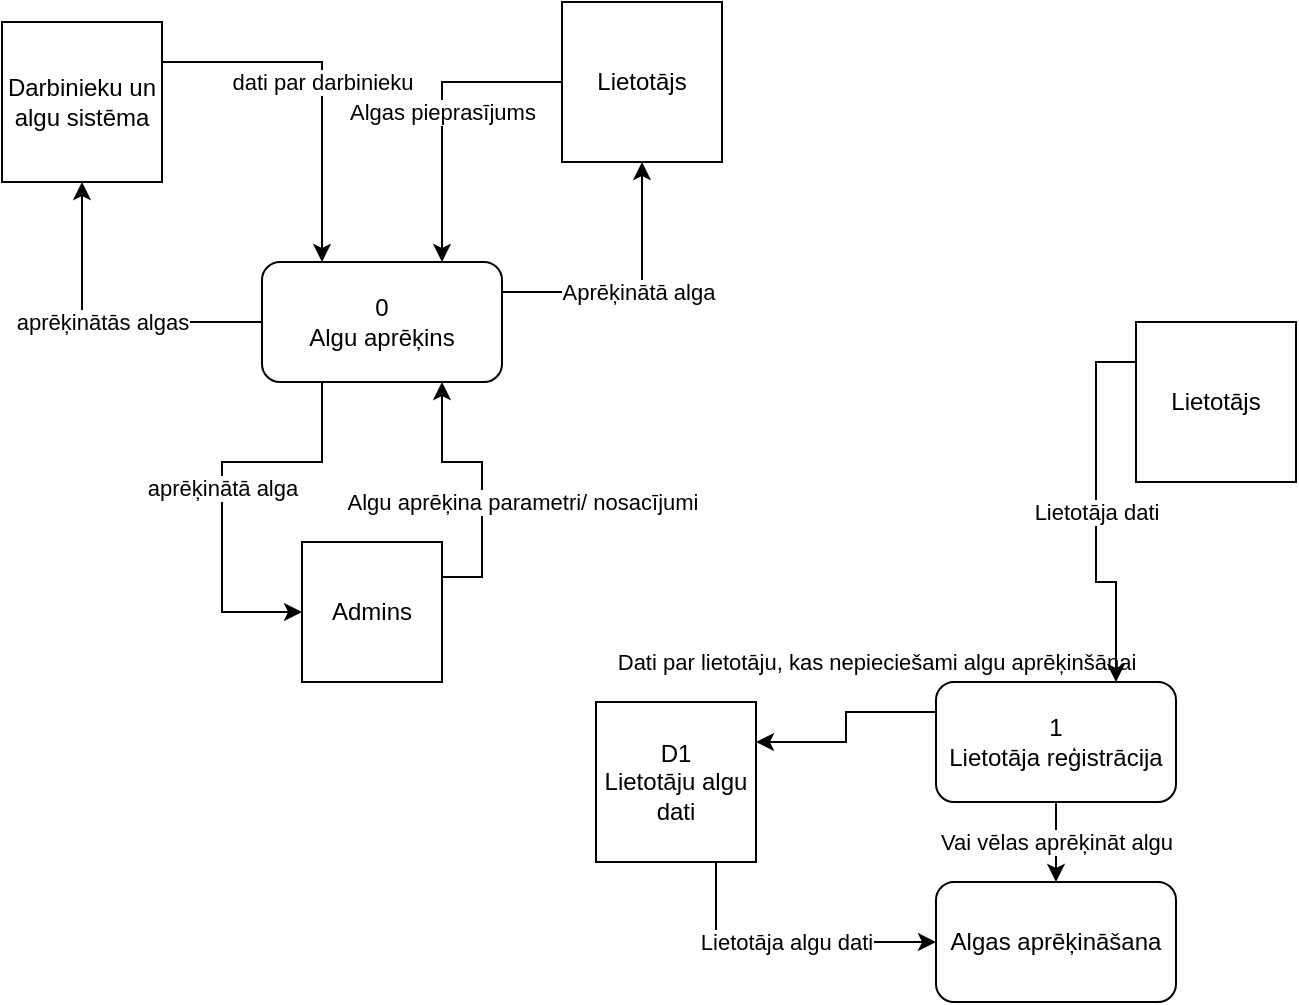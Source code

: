 <mxfile version="10.4.2" type="github"><diagram id="9gU_bmAs9LUeb24aSoqS" name="Page-1"><mxGraphModel dx="1010" dy="550" grid="1" gridSize="10" guides="1" tooltips="1" connect="1" arrows="1" fold="1" page="1" pageScale="1" pageWidth="827" pageHeight="1169" math="0" shadow="0"><root><mxCell id="0"/><mxCell id="1" parent="0"/><mxCell id="I-Zjqk1EnUFDiZhF1_fz-6" value="Algas pieprasījums" style="edgeStyle=orthogonalEdgeStyle;rounded=0;orthogonalLoop=1;jettySize=auto;html=1;exitX=0;exitY=0.5;exitDx=0;exitDy=0;entryX=0.75;entryY=0;entryDx=0;entryDy=0;" edge="1" parent="1" source="I-Zjqk1EnUFDiZhF1_fz-1" target="I-Zjqk1EnUFDiZhF1_fz-2"><mxGeometry relative="1" as="geometry"/></mxCell><mxCell id="I-Zjqk1EnUFDiZhF1_fz-1" value="Lietotājs" style="whiteSpace=wrap;html=1;aspect=fixed;" vertex="1" parent="1"><mxGeometry x="333" y="40" width="80" height="80" as="geometry"/></mxCell><mxCell id="I-Zjqk1EnUFDiZhF1_fz-5" value="Aprēķinātā alga" style="edgeStyle=orthogonalEdgeStyle;rounded=0;orthogonalLoop=1;jettySize=auto;html=1;exitX=1;exitY=0.25;exitDx=0;exitDy=0;" edge="1" parent="1" source="I-Zjqk1EnUFDiZhF1_fz-2" target="I-Zjqk1EnUFDiZhF1_fz-1"><mxGeometry relative="1" as="geometry"/></mxCell><mxCell id="I-Zjqk1EnUFDiZhF1_fz-9" value="aprēķinātās algas" style="edgeStyle=orthogonalEdgeStyle;rounded=0;orthogonalLoop=1;jettySize=auto;html=1;exitX=0;exitY=0.5;exitDx=0;exitDy=0;" edge="1" parent="1" source="I-Zjqk1EnUFDiZhF1_fz-2" target="I-Zjqk1EnUFDiZhF1_fz-4"><mxGeometry relative="1" as="geometry"/></mxCell><mxCell id="I-Zjqk1EnUFDiZhF1_fz-12" value="aprēķinātā alga" style="edgeStyle=orthogonalEdgeStyle;rounded=0;orthogonalLoop=1;jettySize=auto;html=1;exitX=0.25;exitY=1;exitDx=0;exitDy=0;entryX=0;entryY=0.5;entryDx=0;entryDy=0;" edge="1" parent="1" source="I-Zjqk1EnUFDiZhF1_fz-2" target="I-Zjqk1EnUFDiZhF1_fz-10"><mxGeometry relative="1" as="geometry"/></mxCell><mxCell id="I-Zjqk1EnUFDiZhF1_fz-2" value="&lt;span&gt;0&lt;/span&gt;&lt;br&gt;&lt;span&gt;Algu aprēķins&lt;/span&gt;" style="rounded=1;whiteSpace=wrap;html=1;" vertex="1" parent="1"><mxGeometry x="183" y="170" width="120" height="60" as="geometry"/></mxCell><mxCell id="I-Zjqk1EnUFDiZhF1_fz-8" value="dati par darbinieku" style="edgeStyle=orthogonalEdgeStyle;rounded=0;orthogonalLoop=1;jettySize=auto;html=1;exitX=1;exitY=0.25;exitDx=0;exitDy=0;entryX=0.25;entryY=0;entryDx=0;entryDy=0;" edge="1" parent="1" source="I-Zjqk1EnUFDiZhF1_fz-4" target="I-Zjqk1EnUFDiZhF1_fz-2"><mxGeometry relative="1" as="geometry"/></mxCell><mxCell id="I-Zjqk1EnUFDiZhF1_fz-4" value="Darbinieku un algu sistēma" style="whiteSpace=wrap;html=1;aspect=fixed;" vertex="1" parent="1"><mxGeometry x="53" y="50" width="80" height="80" as="geometry"/></mxCell><mxCell id="I-Zjqk1EnUFDiZhF1_fz-11" value="Algu aprēķina parametri/ nosacījumi" style="edgeStyle=orthogonalEdgeStyle;rounded=0;orthogonalLoop=1;jettySize=auto;html=1;exitX=1;exitY=0.25;exitDx=0;exitDy=0;entryX=0.75;entryY=1;entryDx=0;entryDy=0;" edge="1" parent="1" source="I-Zjqk1EnUFDiZhF1_fz-10" target="I-Zjqk1EnUFDiZhF1_fz-2"><mxGeometry x="-0.159" y="-20" relative="1" as="geometry"><mxPoint as="offset"/></mxGeometry></mxCell><mxCell id="I-Zjqk1EnUFDiZhF1_fz-10" value="Admins" style="rounded=0;whiteSpace=wrap;html=1;" vertex="1" parent="1"><mxGeometry x="203" y="310" width="70" height="70" as="geometry"/></mxCell><mxCell id="I-Zjqk1EnUFDiZhF1_fz-17" value="Dati par lietotāju, kas nepieciešami algu aprēķinšānai" style="edgeStyle=orthogonalEdgeStyle;rounded=0;orthogonalLoop=1;jettySize=auto;html=1;exitX=0;exitY=0.25;exitDx=0;exitDy=0;entryX=1;entryY=0.25;entryDx=0;entryDy=0;" edge="1" parent="1" source="I-Zjqk1EnUFDiZhF1_fz-13" target="I-Zjqk1EnUFDiZhF1_fz-16"><mxGeometry x="-0.429" y="-25" relative="1" as="geometry"><mxPoint as="offset"/></mxGeometry></mxCell><mxCell id="I-Zjqk1EnUFDiZhF1_fz-21" value="Vai vēlas aprēķināt algu" style="edgeStyle=orthogonalEdgeStyle;rounded=0;orthogonalLoop=1;jettySize=auto;html=1;exitX=0.5;exitY=1;exitDx=0;exitDy=0;entryX=0.5;entryY=0;entryDx=0;entryDy=0;" edge="1" parent="1" source="I-Zjqk1EnUFDiZhF1_fz-13" target="I-Zjqk1EnUFDiZhF1_fz-20"><mxGeometry relative="1" as="geometry"/></mxCell><mxCell id="I-Zjqk1EnUFDiZhF1_fz-13" value="1&lt;br&gt;Lietotāja reģistrācija&lt;br&gt;" style="rounded=1;whiteSpace=wrap;html=1;" vertex="1" parent="1"><mxGeometry x="520" y="380" width="120" height="60" as="geometry"/></mxCell><mxCell id="I-Zjqk1EnUFDiZhF1_fz-15" value="Lietotāja dati" style="edgeStyle=orthogonalEdgeStyle;rounded=0;orthogonalLoop=1;jettySize=auto;html=1;exitX=0;exitY=0.25;exitDx=0;exitDy=0;entryX=0.75;entryY=0;entryDx=0;entryDy=0;" edge="1" parent="1" source="I-Zjqk1EnUFDiZhF1_fz-14" target="I-Zjqk1EnUFDiZhF1_fz-13"><mxGeometry relative="1" as="geometry"><mxPoint x="610" y="370" as="targetPoint"/></mxGeometry></mxCell><mxCell id="I-Zjqk1EnUFDiZhF1_fz-14" value="Lietotājs" style="whiteSpace=wrap;html=1;aspect=fixed;" vertex="1" parent="1"><mxGeometry x="620" y="200" width="80" height="80" as="geometry"/></mxCell><mxCell id="I-Zjqk1EnUFDiZhF1_fz-22" value="Lietotāja algu dati" style="edgeStyle=orthogonalEdgeStyle;rounded=0;orthogonalLoop=1;jettySize=auto;html=1;exitX=0.75;exitY=1;exitDx=0;exitDy=0;entryX=0;entryY=0.5;entryDx=0;entryDy=0;" edge="1" parent="1" source="I-Zjqk1EnUFDiZhF1_fz-16" target="I-Zjqk1EnUFDiZhF1_fz-20"><mxGeometry relative="1" as="geometry"/></mxCell><mxCell id="I-Zjqk1EnUFDiZhF1_fz-16" value="D1&lt;br&gt;Lietotāju algu dati&lt;br&gt;" style="whiteSpace=wrap;html=1;aspect=fixed;" vertex="1" parent="1"><mxGeometry x="350" y="390" width="80" height="80" as="geometry"/></mxCell><mxCell id="I-Zjqk1EnUFDiZhF1_fz-20" value="Algas aprēķināšana" style="rounded=1;whiteSpace=wrap;html=1;" vertex="1" parent="1"><mxGeometry x="520" y="480" width="120" height="60" as="geometry"/></mxCell></root></mxGraphModel></diagram></mxfile>